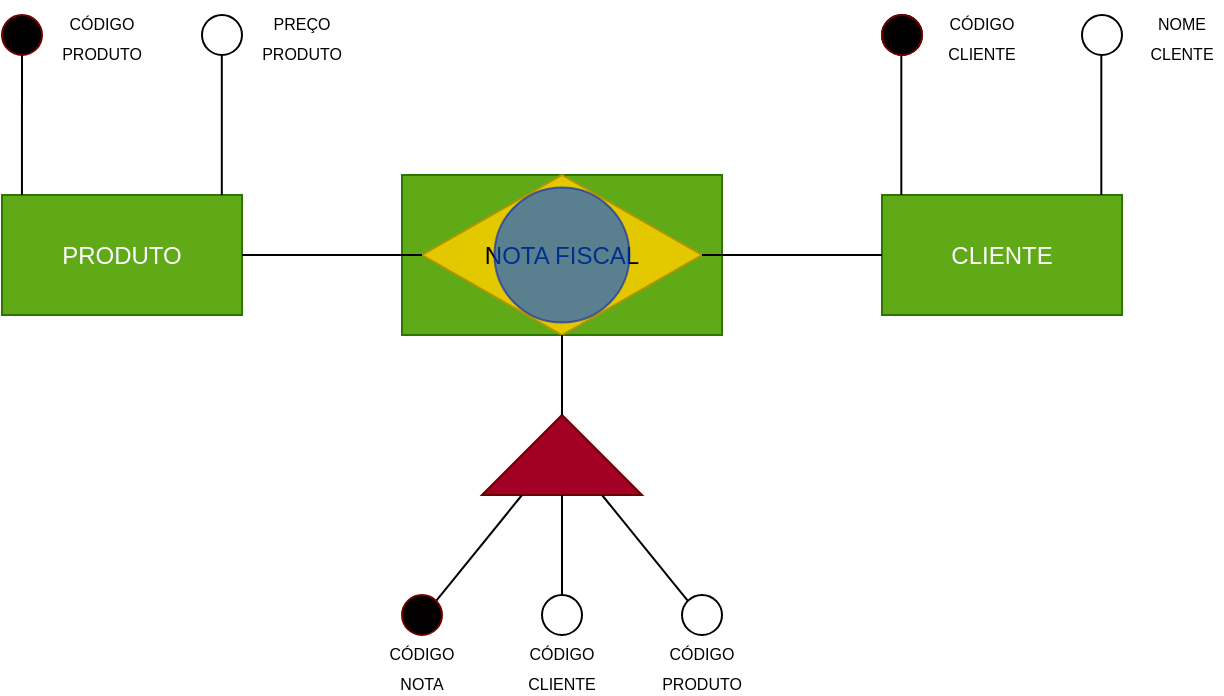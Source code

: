 <mxfile version="21.0.8" type="github">
  <diagram id="R2lEEEUBdFMjLlhIrx00" name="Page-1">
    <mxGraphModel dx="658" dy="390" grid="1" gridSize="10" guides="1" tooltips="1" connect="1" arrows="1" fold="1" page="1" pageScale="1" pageWidth="850" pageHeight="1100" math="0" shadow="0" extFonts="Permanent Marker^https://fonts.googleapis.com/css?family=Permanent+Marker">
      <root>
        <mxCell id="0" />
        <mxCell id="1" parent="0" />
        <mxCell id="RLrUhzhpCrp17PNK28YJ-15" value="" style="rounded=0;whiteSpace=wrap;html=1;fillColor=#60a917;fontColor=#ffffff;strokeColor=#2D7600;" vertex="1" parent="1">
          <mxGeometry x="330" y="407.5" width="160" height="80" as="geometry" />
        </mxCell>
        <mxCell id="RLrUhzhpCrp17PNK28YJ-3" value="NOTA FISCAL" style="rhombus;whiteSpace=wrap;html=1;rotation=0;fillColor=#e3c800;fontColor=#000000;strokeColor=#B09500;" vertex="1" parent="1">
          <mxGeometry x="340" y="407.5" width="140" height="80" as="geometry" />
        </mxCell>
        <mxCell id="RLrUhzhpCrp17PNK28YJ-37" value="" style="ellipse;whiteSpace=wrap;html=1;aspect=fixed;fillColor=#0050ef;fontColor=#ffffff;strokeColor=#001DBC;opacity=60;" vertex="1" parent="1">
          <mxGeometry x="376.25" y="413.75" width="67.5" height="67.5" as="geometry" />
        </mxCell>
        <mxCell id="RLrUhzhpCrp17PNK28YJ-1" value="PRODUTO" style="rounded=0;whiteSpace=wrap;html=1;fillColor=#60a917;strokeColor=#2D7600;fontColor=#ffffff;" vertex="1" parent="1">
          <mxGeometry x="130" y="417.5" width="120" height="60" as="geometry" />
        </mxCell>
        <mxCell id="RLrUhzhpCrp17PNK28YJ-2" value="CLIENTE" style="rounded=0;whiteSpace=wrap;html=1;fillColor=#60a917;fontColor=#ffffff;strokeColor=#2D7600;" vertex="1" parent="1">
          <mxGeometry x="570" y="417.5" width="120" height="60" as="geometry" />
        </mxCell>
        <mxCell id="RLrUhzhpCrp17PNK28YJ-4" value="" style="endArrow=none;html=1;rounded=0;exitX=1;exitY=0.5;exitDx=0;exitDy=0;entryX=0;entryY=0.5;entryDx=0;entryDy=0;" edge="1" parent="1" source="RLrUhzhpCrp17PNK28YJ-1" target="RLrUhzhpCrp17PNK28YJ-3">
          <mxGeometry width="50" height="50" relative="1" as="geometry">
            <mxPoint x="370" y="587.5" as="sourcePoint" />
            <mxPoint x="420" y="537.5" as="targetPoint" />
          </mxGeometry>
        </mxCell>
        <mxCell id="RLrUhzhpCrp17PNK28YJ-5" value="" style="endArrow=none;html=1;rounded=0;entryX=0;entryY=0.5;entryDx=0;entryDy=0;exitX=1;exitY=0.5;exitDx=0;exitDy=0;" edge="1" parent="1" source="RLrUhzhpCrp17PNK28YJ-3" target="RLrUhzhpCrp17PNK28YJ-2">
          <mxGeometry width="50" height="50" relative="1" as="geometry">
            <mxPoint x="370" y="587.5" as="sourcePoint" />
            <mxPoint x="420" y="537.5" as="targetPoint" />
          </mxGeometry>
        </mxCell>
        <mxCell id="RLrUhzhpCrp17PNK28YJ-6" value="" style="ellipse;whiteSpace=wrap;html=1;aspect=fixed;fillColor=#050001;fontColor=#ffffff;strokeColor=#6F0000;gradientColor=default;" vertex="1" parent="1">
          <mxGeometry x="130" y="327.5" width="20" height="20" as="geometry" />
        </mxCell>
        <mxCell id="RLrUhzhpCrp17PNK28YJ-7" value="" style="ellipse;whiteSpace=wrap;html=1;aspect=fixed;" vertex="1" parent="1">
          <mxGeometry x="230" y="327.5" width="20" height="20" as="geometry" />
        </mxCell>
        <mxCell id="RLrUhzhpCrp17PNK28YJ-8" value="" style="ellipse;whiteSpace=wrap;html=1;aspect=fixed;" vertex="1" parent="1">
          <mxGeometry x="570" y="327.5" width="20" height="20" as="geometry" />
        </mxCell>
        <mxCell id="RLrUhzhpCrp17PNK28YJ-10" value="" style="ellipse;whiteSpace=wrap;html=1;aspect=fixed;" vertex="1" parent="1">
          <mxGeometry x="670" y="327.5" width="20" height="20" as="geometry" />
        </mxCell>
        <mxCell id="RLrUhzhpCrp17PNK28YJ-13" value="" style="endArrow=none;html=1;rounded=0;entryX=0.5;entryY=1;entryDx=0;entryDy=0;exitX=0.083;exitY=0;exitDx=0;exitDy=0;exitPerimeter=0;" edge="1" parent="1" source="RLrUhzhpCrp17PNK28YJ-1" target="RLrUhzhpCrp17PNK28YJ-6">
          <mxGeometry width="50" height="50" relative="1" as="geometry">
            <mxPoint x="170" y="407.5" as="sourcePoint" />
            <mxPoint x="220" y="357.5" as="targetPoint" />
          </mxGeometry>
        </mxCell>
        <mxCell id="RLrUhzhpCrp17PNK28YJ-14" value="" style="endArrow=none;html=1;rounded=0;entryX=0.5;entryY=1;entryDx=0;entryDy=0;exitX=0.083;exitY=0;exitDx=0;exitDy=0;exitPerimeter=0;" edge="1" parent="1">
          <mxGeometry width="50" height="50" relative="1" as="geometry">
            <mxPoint x="239.9" y="417.5" as="sourcePoint" />
            <mxPoint x="239.9" y="347.5" as="targetPoint" />
          </mxGeometry>
        </mxCell>
        <mxCell id="RLrUhzhpCrp17PNK28YJ-16" value="" style="endArrow=none;html=1;rounded=0;entryX=0.5;entryY=1;entryDx=0;entryDy=0;exitX=0.083;exitY=0;exitDx=0;exitDy=0;exitPerimeter=0;" edge="1" parent="1">
          <mxGeometry width="50" height="50" relative="1" as="geometry">
            <mxPoint x="579.66" y="417.5" as="sourcePoint" />
            <mxPoint x="579.66" y="347.5" as="targetPoint" />
          </mxGeometry>
        </mxCell>
        <mxCell id="RLrUhzhpCrp17PNK28YJ-17" value="" style="endArrow=none;html=1;rounded=0;entryX=0.5;entryY=1;entryDx=0;entryDy=0;exitX=0.083;exitY=0;exitDx=0;exitDy=0;exitPerimeter=0;" edge="1" parent="1">
          <mxGeometry width="50" height="50" relative="1" as="geometry">
            <mxPoint x="679.66" y="417.5" as="sourcePoint" />
            <mxPoint x="679.66" y="347.5" as="targetPoint" />
          </mxGeometry>
        </mxCell>
        <mxCell id="RLrUhzhpCrp17PNK28YJ-18" value="" style="ellipse;whiteSpace=wrap;html=1;aspect=fixed;fillColor=#050001;fontColor=#ffffff;strokeColor=#6F0000;gradientColor=default;" vertex="1" parent="1">
          <mxGeometry x="570" y="327.5" width="20" height="20" as="geometry" />
        </mxCell>
        <mxCell id="RLrUhzhpCrp17PNK28YJ-19" value="" style="triangle;whiteSpace=wrap;html=1;rotation=-90;fillColor=#a20025;fontColor=#ffffff;strokeColor=#6F0000;" vertex="1" parent="1">
          <mxGeometry x="390" y="507.5" width="40" height="80" as="geometry" />
        </mxCell>
        <mxCell id="RLrUhzhpCrp17PNK28YJ-20" value="" style="endArrow=none;html=1;rounded=0;exitX=1;exitY=0.5;exitDx=0;exitDy=0;entryX=0.5;entryY=1;entryDx=0;entryDy=0;" edge="1" parent="1" source="RLrUhzhpCrp17PNK28YJ-19" target="RLrUhzhpCrp17PNK28YJ-3">
          <mxGeometry width="50" height="50" relative="1" as="geometry">
            <mxPoint x="420" y="517.5" as="sourcePoint" />
            <mxPoint x="470" y="467.5" as="targetPoint" />
          </mxGeometry>
        </mxCell>
        <mxCell id="RLrUhzhpCrp17PNK28YJ-21" value="" style="endArrow=none;html=1;rounded=0;entryX=0;entryY=0.25;entryDx=0;entryDy=0;exitX=1;exitY=0;exitDx=0;exitDy=0;" edge="1" parent="1" source="RLrUhzhpCrp17PNK28YJ-27" target="RLrUhzhpCrp17PNK28YJ-19">
          <mxGeometry width="50" height="50" relative="1" as="geometry">
            <mxPoint x="350" y="617.5" as="sourcePoint" />
            <mxPoint x="380" y="567.5" as="targetPoint" />
          </mxGeometry>
        </mxCell>
        <mxCell id="RLrUhzhpCrp17PNK28YJ-22" value="" style="endArrow=none;html=1;rounded=0;entryX=0;entryY=0.5;entryDx=0;entryDy=0;" edge="1" parent="1" target="RLrUhzhpCrp17PNK28YJ-19">
          <mxGeometry width="50" height="50" relative="1" as="geometry">
            <mxPoint x="410" y="617.5" as="sourcePoint" />
            <mxPoint x="400" y="577.5" as="targetPoint" />
          </mxGeometry>
        </mxCell>
        <mxCell id="RLrUhzhpCrp17PNK28YJ-23" value="" style="endArrow=none;html=1;rounded=0;entryX=0;entryY=0.75;entryDx=0;entryDy=0;exitX=0;exitY=0;exitDx=0;exitDy=0;" edge="1" parent="1" source="RLrUhzhpCrp17PNK28YJ-25" target="RLrUhzhpCrp17PNK28YJ-19">
          <mxGeometry width="50" height="50" relative="1" as="geometry">
            <mxPoint x="470" y="617.5" as="sourcePoint" />
            <mxPoint x="390" y="577.5" as="targetPoint" />
          </mxGeometry>
        </mxCell>
        <mxCell id="RLrUhzhpCrp17PNK28YJ-24" value="" style="ellipse;whiteSpace=wrap;html=1;aspect=fixed;" vertex="1" parent="1">
          <mxGeometry x="400" y="617.5" width="20" height="20" as="geometry" />
        </mxCell>
        <mxCell id="RLrUhzhpCrp17PNK28YJ-25" value="" style="ellipse;whiteSpace=wrap;html=1;aspect=fixed;" vertex="1" parent="1">
          <mxGeometry x="470" y="617.5" width="20" height="20" as="geometry" />
        </mxCell>
        <mxCell id="RLrUhzhpCrp17PNK28YJ-27" value="" style="ellipse;whiteSpace=wrap;html=1;aspect=fixed;fillColor=#050001;fontColor=#ffffff;strokeColor=#6F0000;gradientColor=default;" vertex="1" parent="1">
          <mxGeometry x="330" y="617.5" width="20" height="20" as="geometry" />
        </mxCell>
        <mxCell id="RLrUhzhpCrp17PNK28YJ-28" value="&lt;font style=&quot;font-size: 8px;&quot;&gt;CÓDIGO PRODUTO&lt;/font&gt;" style="text;html=1;strokeColor=none;fillColor=none;align=center;verticalAlign=middle;whiteSpace=wrap;rounded=0;" vertex="1" parent="1">
          <mxGeometry x="160" y="332.5" width="40" height="10" as="geometry" />
        </mxCell>
        <mxCell id="RLrUhzhpCrp17PNK28YJ-31" value="&lt;font style=&quot;font-size: 8px;&quot;&gt;PREÇO PRODUTO&lt;/font&gt;" style="text;html=1;strokeColor=none;fillColor=none;align=center;verticalAlign=middle;whiteSpace=wrap;rounded=0;" vertex="1" parent="1">
          <mxGeometry x="260" y="320" width="40" height="35" as="geometry" />
        </mxCell>
        <mxCell id="RLrUhzhpCrp17PNK28YJ-32" value="&lt;font style=&quot;font-size: 8px;&quot;&gt;CÓDIGO CLIENTE&lt;/font&gt;" style="text;html=1;strokeColor=none;fillColor=none;align=center;verticalAlign=middle;whiteSpace=wrap;rounded=0;" vertex="1" parent="1">
          <mxGeometry x="600" y="332.5" width="40" height="10" as="geometry" />
        </mxCell>
        <mxCell id="RLrUhzhpCrp17PNK28YJ-33" value="&lt;font style=&quot;font-size: 8px;&quot;&gt;NOME CLENTE&lt;/font&gt;" style="text;html=1;strokeColor=none;fillColor=none;align=center;verticalAlign=middle;whiteSpace=wrap;rounded=0;" vertex="1" parent="1">
          <mxGeometry x="700" y="320" width="40" height="35" as="geometry" />
        </mxCell>
        <mxCell id="RLrUhzhpCrp17PNK28YJ-34" value="&lt;font style=&quot;font-size: 8px;&quot;&gt;CÓDIGO NOTA&lt;/font&gt;" style="text;html=1;strokeColor=none;fillColor=none;align=center;verticalAlign=middle;whiteSpace=wrap;rounded=0;" vertex="1" parent="1">
          <mxGeometry x="320" y="647.5" width="40" height="10" as="geometry" />
        </mxCell>
        <mxCell id="RLrUhzhpCrp17PNK28YJ-35" value="&lt;font style=&quot;font-size: 8px;&quot;&gt;CÓDIGO CLIENTE&lt;/font&gt;" style="text;html=1;strokeColor=none;fillColor=none;align=center;verticalAlign=middle;whiteSpace=wrap;rounded=0;" vertex="1" parent="1">
          <mxGeometry x="390" y="647.5" width="40" height="10" as="geometry" />
        </mxCell>
        <mxCell id="RLrUhzhpCrp17PNK28YJ-36" value="&lt;font style=&quot;font-size: 8px;&quot;&gt;CÓDIGO PRODUTO&lt;/font&gt;" style="text;html=1;strokeColor=none;fillColor=none;align=center;verticalAlign=middle;whiteSpace=wrap;rounded=0;" vertex="1" parent="1">
          <mxGeometry x="460" y="647.5" width="40" height="10" as="geometry" />
        </mxCell>
      </root>
    </mxGraphModel>
  </diagram>
</mxfile>
